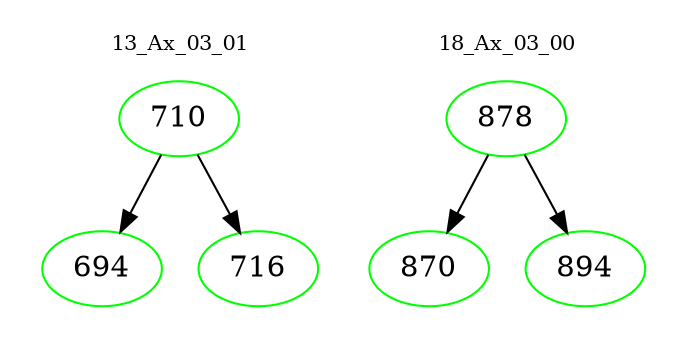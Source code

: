 digraph{
subgraph cluster_0 {
color = white
label = "13_Ax_03_01";
fontsize=10;
T0_710 [label="710", color="green"]
T0_710 -> T0_694 [color="black"]
T0_694 [label="694", color="green"]
T0_710 -> T0_716 [color="black"]
T0_716 [label="716", color="green"]
}
subgraph cluster_1 {
color = white
label = "18_Ax_03_00";
fontsize=10;
T1_878 [label="878", color="green"]
T1_878 -> T1_870 [color="black"]
T1_870 [label="870", color="green"]
T1_878 -> T1_894 [color="black"]
T1_894 [label="894", color="green"]
}
}
